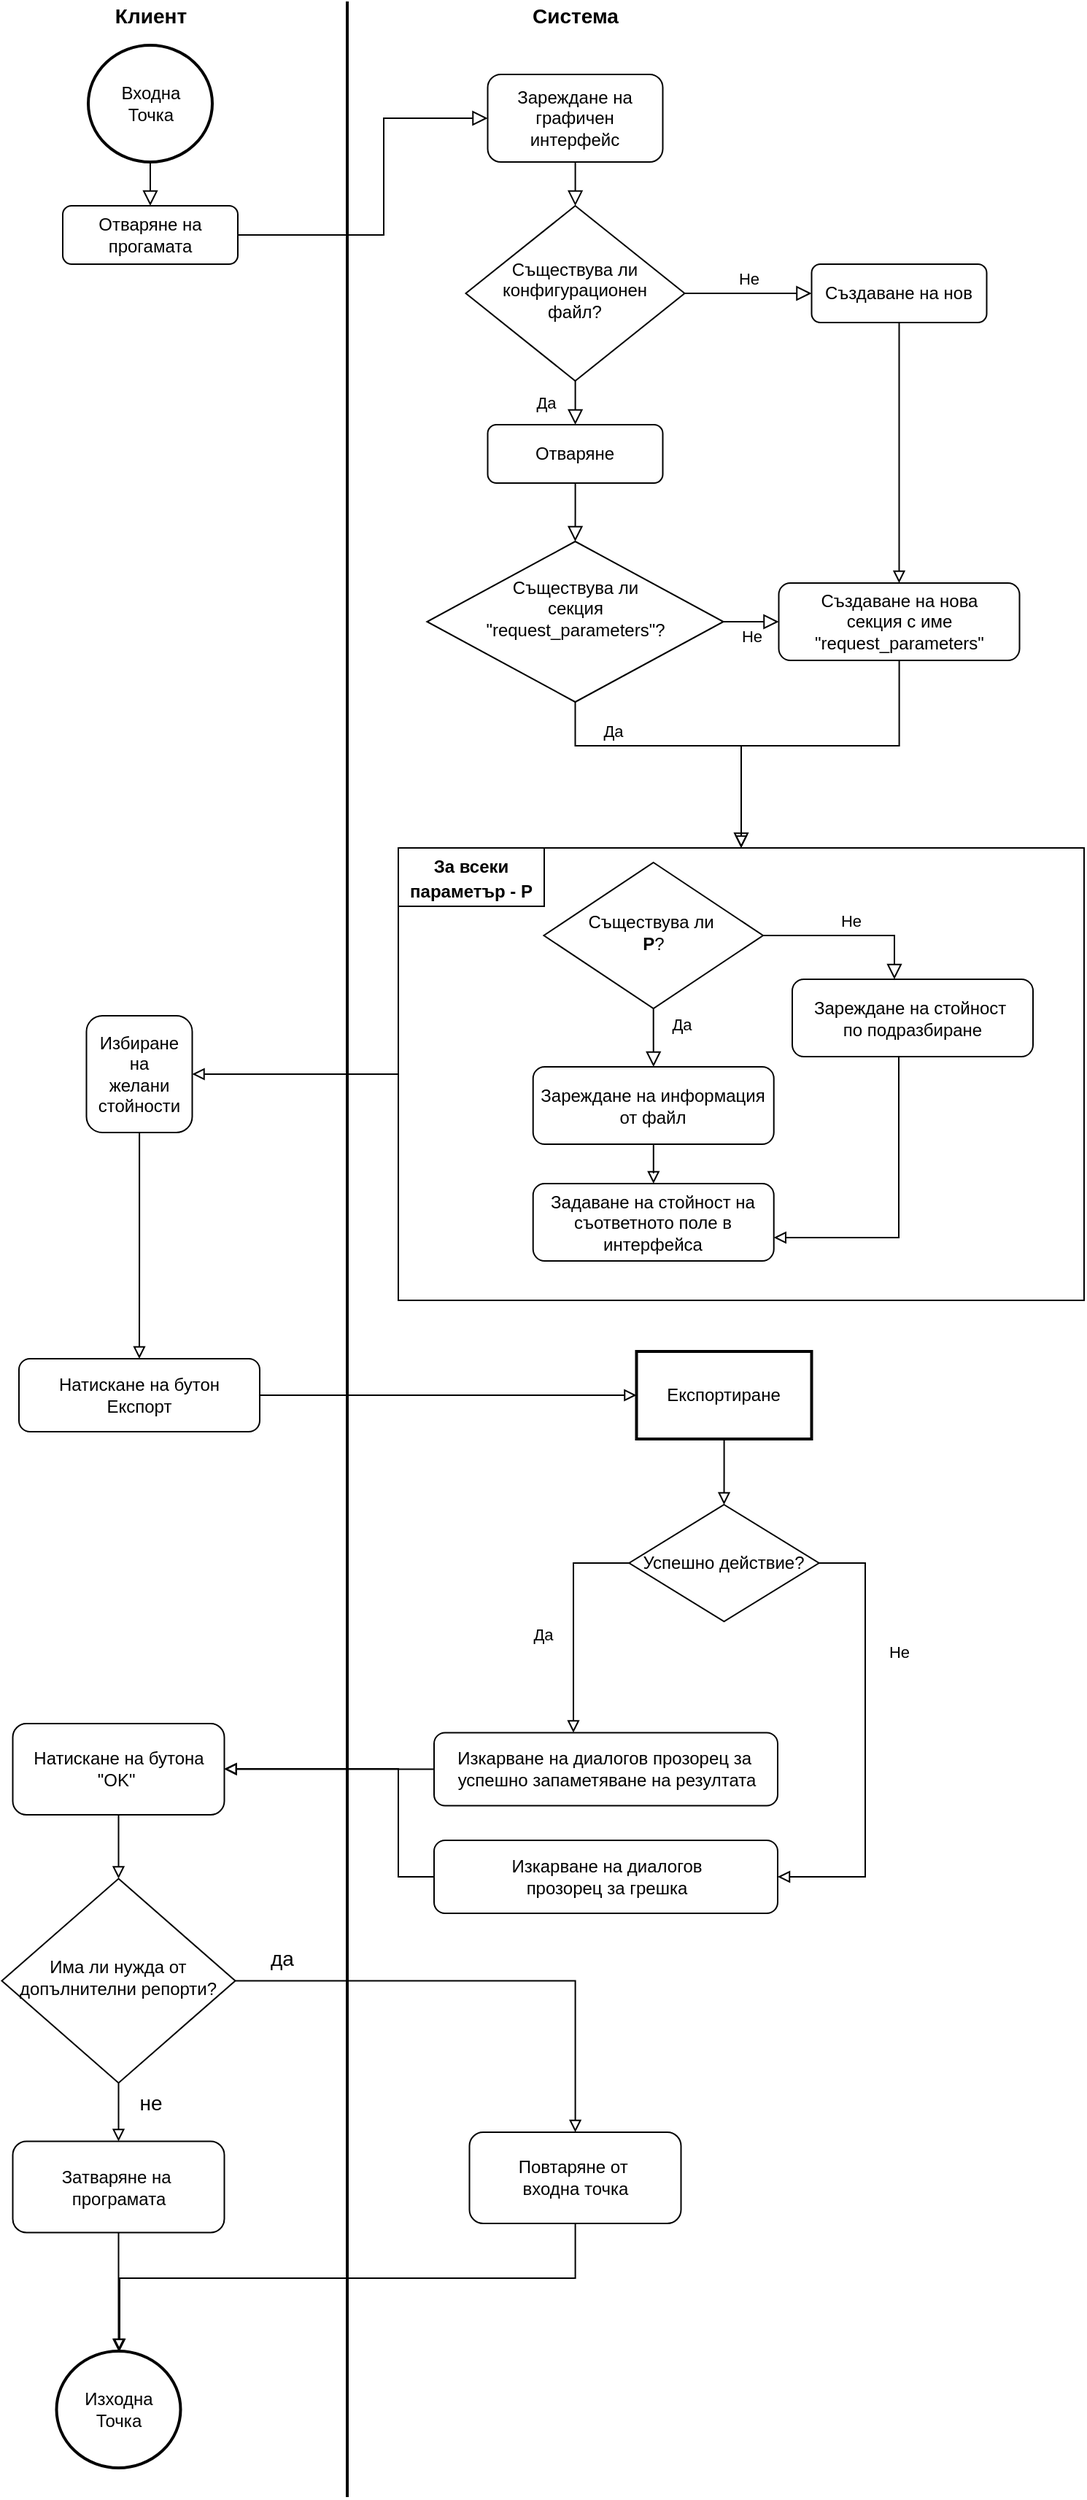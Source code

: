 <mxfile version="16.5.6" type="device"><diagram id="C5RBs43oDa-KdzZeNtuy" name="Page-1"><mxGraphModel dx="978" dy="470" grid="1" gridSize="10" guides="1" tooltips="1" connect="1" arrows="1" fold="1" page="1" pageScale="1" pageWidth="827" pageHeight="1169" math="0" shadow="0"><root><mxCell id="WIyWlLk6GJQsqaUBKTNV-0"/><mxCell id="WIyWlLk6GJQsqaUBKTNV-1" parent="WIyWlLk6GJQsqaUBKTNV-0"/><mxCell id="Zt4qBcHFqbIiTB11ufBs-41" style="edgeStyle=orthogonalEdgeStyle;rounded=0;orthogonalLoop=1;jettySize=auto;html=1;endArrow=block;endFill=0;fontSize=14;" parent="WIyWlLk6GJQsqaUBKTNV-1" source="Zt4qBcHFqbIiTB11ufBs-30" target="Zt4qBcHFqbIiTB11ufBs-52" edge="1"><mxGeometry relative="1" as="geometry"><mxPoint x="200.192" y="885" as="targetPoint"/><Array as="points"/></mxGeometry></mxCell><mxCell id="Zt4qBcHFqbIiTB11ufBs-30" value="" style="rounded=0;whiteSpace=wrap;html=1;fontSize=14;" parent="WIyWlLk6GJQsqaUBKTNV-1" vertex="1"><mxGeometry x="310" y="590" width="470" height="310" as="geometry"/></mxCell><mxCell id="Zt4qBcHFqbIiTB11ufBs-31" value="&lt;font style=&quot;font-size: 12px&quot;&gt;&lt;b&gt;За всеки &lt;br&gt;параметър - P&lt;/b&gt;&lt;/font&gt;" style="rounded=0;whiteSpace=wrap;html=1;fontSize=14;" parent="WIyWlLk6GJQsqaUBKTNV-1" vertex="1"><mxGeometry x="310" y="590" width="100" height="40" as="geometry"/></mxCell><mxCell id="WIyWlLk6GJQsqaUBKTNV-2" value="" style="rounded=0;html=1;jettySize=auto;orthogonalLoop=1;fontSize=11;endArrow=block;endFill=0;endSize=8;strokeWidth=1;shadow=0;labelBackgroundColor=none;edgeStyle=orthogonalEdgeStyle;" parent="WIyWlLk6GJQsqaUBKTNV-1" source="Zt4qBcHFqbIiTB11ufBs-0" target="WIyWlLk6GJQsqaUBKTNV-3" edge="1"><mxGeometry relative="1" as="geometry"><mxPoint x="250" y="90" as="targetPoint"/></mxGeometry></mxCell><mxCell id="WIyWlLk6GJQsqaUBKTNV-3" value="Отваряне на прогамата" style="rounded=1;whiteSpace=wrap;html=1;fontSize=12;glass=0;strokeWidth=1;shadow=0;" parent="WIyWlLk6GJQsqaUBKTNV-1" vertex="1"><mxGeometry x="80" y="150" width="120" height="40" as="geometry"/></mxCell><mxCell id="Zt4qBcHFqbIiTB11ufBs-1" value="" style="rounded=0;html=1;jettySize=auto;orthogonalLoop=1;fontSize=11;endArrow=block;endFill=0;endSize=8;strokeWidth=1;shadow=0;labelBackgroundColor=none;edgeStyle=orthogonalEdgeStyle;" parent="WIyWlLk6GJQsqaUBKTNV-1" source="WIyWlLk6GJQsqaUBKTNV-3" target="Zt4qBcHFqbIiTB11ufBs-2" edge="1"><mxGeometry relative="1" as="geometry"><mxPoint x="-193.75" y="370" as="sourcePoint"/><mxPoint x="-83.75" y="370" as="targetPoint"/><Array as="points"><mxPoint x="300" y="170"/><mxPoint x="300" y="90"/></Array></mxGeometry></mxCell><mxCell id="Zt4qBcHFqbIiTB11ufBs-2" value="&lt;p class=&quot;MsoNormal&quot;&gt;&lt;span lang=&quot;BG&quot;&gt;Зареждане на&lt;br&gt;графичен интерфейс&lt;/span&gt;&lt;/p&gt;" style="rounded=1;whiteSpace=wrap;html=1;fontSize=12;glass=0;strokeWidth=1;shadow=0;" parent="WIyWlLk6GJQsqaUBKTNV-1" vertex="1"><mxGeometry x="371.25" y="60" width="120" height="60" as="geometry"/></mxCell><mxCell id="Zt4qBcHFqbIiTB11ufBs-0" value="Входна&lt;br&gt;Точка" style="strokeWidth=2;html=1;shape=mxgraph.flowchart.start_2;whiteSpace=wrap;" parent="WIyWlLk6GJQsqaUBKTNV-1" vertex="1"><mxGeometry x="97.5" y="40" width="85" height="80" as="geometry"/></mxCell><mxCell id="Zt4qBcHFqbIiTB11ufBs-5" value="" style="line;strokeWidth=2;direction=south;html=1;" parent="WIyWlLk6GJQsqaUBKTNV-1" vertex="1"><mxGeometry x="270" y="10" width="10" height="1710" as="geometry"/></mxCell><mxCell id="Zt4qBcHFqbIiTB11ufBs-6" value="Клиент" style="text;html=1;align=center;verticalAlign=middle;resizable=0;points=[];autosize=1;fontSize=14;fontStyle=1" parent="WIyWlLk6GJQsqaUBKTNV-1" vertex="1"><mxGeometry x="110" y="10" width="60" height="20" as="geometry"/></mxCell><mxCell id="Zt4qBcHFqbIiTB11ufBs-7" value="Система" style="text;html=1;align=center;verticalAlign=middle;resizable=0;points=[];autosize=1;fontStyle=1;fontSize=14;" parent="WIyWlLk6GJQsqaUBKTNV-1" vertex="1"><mxGeometry x="396.25" y="10" width="70" height="20" as="geometry"/></mxCell><mxCell id="Zt4qBcHFqbIiTB11ufBs-8" value="" style="rounded=0;html=1;jettySize=auto;orthogonalLoop=1;fontSize=11;endArrow=block;endFill=0;endSize=8;strokeWidth=1;shadow=0;labelBackgroundColor=none;edgeStyle=orthogonalEdgeStyle;" parent="WIyWlLk6GJQsqaUBKTNV-1" source="Zt4qBcHFqbIiTB11ufBs-2" target="Zt4qBcHFqbIiTB11ufBs-13" edge="1"><mxGeometry relative="1" as="geometry"><mxPoint x="431.25" y="200" as="sourcePoint"/><mxPoint x="431.25" y="250" as="targetPoint"/></mxGeometry></mxCell><mxCell id="Zt4qBcHFqbIiTB11ufBs-11" value="Да" style="rounded=0;html=1;jettySize=auto;orthogonalLoop=1;fontSize=11;endArrow=block;endFill=0;endSize=8;strokeWidth=1;shadow=0;labelBackgroundColor=none;edgeStyle=orthogonalEdgeStyle;" parent="WIyWlLk6GJQsqaUBKTNV-1" source="Zt4qBcHFqbIiTB11ufBs-13" target="Zt4qBcHFqbIiTB11ufBs-18" edge="1"><mxGeometry y="20" relative="1" as="geometry"><mxPoint as="offset"/><mxPoint x="431.25" y="390.0" as="targetPoint"/></mxGeometry></mxCell><mxCell id="Zt4qBcHFqbIiTB11ufBs-12" value="Не" style="edgeStyle=orthogonalEdgeStyle;rounded=0;html=1;jettySize=auto;orthogonalLoop=1;fontSize=11;endArrow=block;endFill=0;endSize=8;strokeWidth=1;shadow=0;labelBackgroundColor=none;" parent="WIyWlLk6GJQsqaUBKTNV-1" source="Zt4qBcHFqbIiTB11ufBs-13" target="Zt4qBcHFqbIiTB11ufBs-14" edge="1"><mxGeometry y="10" relative="1" as="geometry"><mxPoint as="offset"/></mxGeometry></mxCell><mxCell id="Zt4qBcHFqbIiTB11ufBs-13" value="Съществува ли конфигурационен &lt;br&gt;файл?" style="rhombus;whiteSpace=wrap;html=1;shadow=0;fontFamily=Helvetica;fontSize=12;align=center;strokeWidth=1;spacing=6;spacingTop=-4;" parent="WIyWlLk6GJQsqaUBKTNV-1" vertex="1"><mxGeometry x="356.25" y="150" width="150" height="120" as="geometry"/></mxCell><mxCell id="Zt4qBcHFqbIiTB11ufBs-28" style="edgeStyle=orthogonalEdgeStyle;rounded=0;orthogonalLoop=1;jettySize=auto;html=1;fontSize=14;endArrow=block;endFill=0;" parent="WIyWlLk6GJQsqaUBKTNV-1" source="Zt4qBcHFqbIiTB11ufBs-14" target="Zt4qBcHFqbIiTB11ufBs-25" edge="1"><mxGeometry relative="1" as="geometry"/></mxCell><mxCell id="Zt4qBcHFqbIiTB11ufBs-14" value="Създаване на нов" style="rounded=1;whiteSpace=wrap;html=1;fontSize=12;glass=0;strokeWidth=1;shadow=0;" parent="WIyWlLk6GJQsqaUBKTNV-1" vertex="1"><mxGeometry x="593.25" y="190" width="120" height="40" as="geometry"/></mxCell><mxCell id="Zt4qBcHFqbIiTB11ufBs-18" value="Отваряне" style="rounded=1;whiteSpace=wrap;html=1;fontSize=12;glass=0;strokeWidth=1;shadow=0;" parent="WIyWlLk6GJQsqaUBKTNV-1" vertex="1"><mxGeometry x="371.25" y="300" width="120" height="40" as="geometry"/></mxCell><mxCell id="Zt4qBcHFqbIiTB11ufBs-19" value="Съществува ли&lt;br&gt;секция&lt;br&gt;&quot;request_parameters&quot;?&lt;br&gt;&amp;nbsp;" style="rhombus;whiteSpace=wrap;html=1;shadow=0;fontFamily=Helvetica;fontSize=12;align=center;strokeWidth=1;spacing=6;spacingTop=-4;" parent="WIyWlLk6GJQsqaUBKTNV-1" vertex="1"><mxGeometry x="329.69" y="380" width="203.12" height="110" as="geometry"/></mxCell><mxCell id="Zt4qBcHFqbIiTB11ufBs-21" value="" style="rounded=0;html=1;jettySize=auto;orthogonalLoop=1;fontSize=11;endArrow=block;endFill=0;endSize=8;strokeWidth=1;shadow=0;labelBackgroundColor=none;edgeStyle=orthogonalEdgeStyle;" parent="WIyWlLk6GJQsqaUBKTNV-1" source="Zt4qBcHFqbIiTB11ufBs-18" target="Zt4qBcHFqbIiTB11ufBs-19" edge="1"><mxGeometry x="0.664" y="95" relative="1" as="geometry"><mxPoint as="offset"/><mxPoint x="441.25" y="350.0" as="sourcePoint"/><mxPoint x="441.25" y="390.0" as="targetPoint"/></mxGeometry></mxCell><mxCell id="Zt4qBcHFqbIiTB11ufBs-24" value="Не" style="edgeStyle=orthogonalEdgeStyle;rounded=0;html=1;jettySize=auto;orthogonalLoop=1;fontSize=11;endArrow=block;endFill=0;endSize=8;strokeWidth=1;shadow=0;labelBackgroundColor=none;" parent="WIyWlLk6GJQsqaUBKTNV-1" source="Zt4qBcHFqbIiTB11ufBs-19" target="Zt4qBcHFqbIiTB11ufBs-25" edge="1"><mxGeometry y="10" relative="1" as="geometry"><mxPoint as="offset"/><mxPoint x="516.25" y="290" as="sourcePoint"/><mxPoint x="556.25" y="545" as="targetPoint"/></mxGeometry></mxCell><mxCell id="sC802Q3OrIh8Bl2XOmd2-0" style="edgeStyle=orthogonalEdgeStyle;rounded=0;orthogonalLoop=1;jettySize=auto;html=1;endArrow=block;endFill=0;" edge="1" parent="WIyWlLk6GJQsqaUBKTNV-1" source="Zt4qBcHFqbIiTB11ufBs-25" target="Zt4qBcHFqbIiTB11ufBs-30"><mxGeometry relative="1" as="geometry"><Array as="points"><mxPoint x="653" y="520"/><mxPoint x="545" y="520"/></Array></mxGeometry></mxCell><mxCell id="Zt4qBcHFqbIiTB11ufBs-25" value="Създаване на нова&lt;br&gt;секция с име&lt;br&gt;&quot;request_parameters&quot;" style="rounded=1;whiteSpace=wrap;html=1;fontSize=12;glass=0;strokeWidth=1;shadow=0;" parent="WIyWlLk6GJQsqaUBKTNV-1" vertex="1"><mxGeometry x="570.75" y="408.5" width="165" height="53" as="geometry"/></mxCell><mxCell id="Zt4qBcHFqbIiTB11ufBs-38" style="edgeStyle=orthogonalEdgeStyle;rounded=0;orthogonalLoop=1;jettySize=auto;html=1;endArrow=block;endFill=0;fontSize=14;" parent="WIyWlLk6GJQsqaUBKTNV-1" source="Zt4qBcHFqbIiTB11ufBs-29" target="Zt4qBcHFqbIiTB11ufBs-37" edge="1"><mxGeometry relative="1" as="geometry"/></mxCell><mxCell id="Zt4qBcHFqbIiTB11ufBs-29" value="Зареждане на информация от файл" style="rounded=1;whiteSpace=wrap;html=1;fontSize=12;glass=0;strokeWidth=1;shadow=0;" parent="WIyWlLk6GJQsqaUBKTNV-1" vertex="1"><mxGeometry x="402.36" y="740" width="165" height="53" as="geometry"/></mxCell><mxCell id="Zt4qBcHFqbIiTB11ufBs-32" value="Да" style="rounded=0;html=1;jettySize=auto;orthogonalLoop=1;fontSize=11;endArrow=block;endFill=0;endSize=8;strokeWidth=1;shadow=0;labelBackgroundColor=none;edgeStyle=orthogonalEdgeStyle;" parent="WIyWlLk6GJQsqaUBKTNV-1" source="Zt4qBcHFqbIiTB11ufBs-19" target="Zt4qBcHFqbIiTB11ufBs-30" edge="1"><mxGeometry x="-0.475" y="10" relative="1" as="geometry"><mxPoint as="offset"/><mxPoint x="441.3" y="390" as="sourcePoint"/><mxPoint x="441.3" y="425.041" as="targetPoint"/><Array as="points"><mxPoint x="431" y="520"/><mxPoint x="545" y="520"/></Array></mxGeometry></mxCell><mxCell id="Zt4qBcHFqbIiTB11ufBs-39" style="edgeStyle=orthogonalEdgeStyle;rounded=0;orthogonalLoop=1;jettySize=auto;html=1;endArrow=block;endFill=0;fontSize=14;" parent="WIyWlLk6GJQsqaUBKTNV-1" source="Zt4qBcHFqbIiTB11ufBs-33" target="Zt4qBcHFqbIiTB11ufBs-37" edge="1"><mxGeometry relative="1" as="geometry"><Array as="points"><mxPoint x="653" y="857"/></Array></mxGeometry></mxCell><mxCell id="Zt4qBcHFqbIiTB11ufBs-33" value="Зареждане на стойност&amp;nbsp;&lt;br&gt;по подразбиране" style="rounded=1;whiteSpace=wrap;html=1;fontSize=12;glass=0;strokeWidth=1;shadow=0;" parent="WIyWlLk6GJQsqaUBKTNV-1" vertex="1"><mxGeometry x="580" y="680" width="165" height="53" as="geometry"/></mxCell><mxCell id="Zt4qBcHFqbIiTB11ufBs-34" value="Съществува ли&amp;nbsp;&lt;br&gt;&lt;b&gt;P&lt;/b&gt;?" style="rhombus;whiteSpace=wrap;html=1;shadow=0;fontFamily=Helvetica;fontSize=12;align=center;strokeWidth=1;spacing=6;spacingTop=-4;" parent="WIyWlLk6GJQsqaUBKTNV-1" vertex="1"><mxGeometry x="409.73" y="600" width="150.27" height="100" as="geometry"/></mxCell><mxCell id="Zt4qBcHFqbIiTB11ufBs-35" value="Да" style="rounded=0;html=1;jettySize=auto;orthogonalLoop=1;fontSize=11;endArrow=block;endFill=0;endSize=8;strokeWidth=1;shadow=0;labelBackgroundColor=none;edgeStyle=orthogonalEdgeStyle;" parent="WIyWlLk6GJQsqaUBKTNV-1" source="Zt4qBcHFqbIiTB11ufBs-34" target="Zt4qBcHFqbIiTB11ufBs-29" edge="1"><mxGeometry x="0.556" y="27" relative="1" as="geometry"><mxPoint x="-8" y="-20" as="offset"/><mxPoint x="441.25" y="555" as="sourcePoint"/><mxPoint x="485" y="745" as="targetPoint"/><Array as="points"/></mxGeometry></mxCell><mxCell id="Zt4qBcHFqbIiTB11ufBs-36" value="Не" style="edgeStyle=orthogonalEdgeStyle;rounded=0;html=1;jettySize=auto;orthogonalLoop=1;fontSize=11;endArrow=block;endFill=0;endSize=8;strokeWidth=1;shadow=0;labelBackgroundColor=none;" parent="WIyWlLk6GJQsqaUBKTNV-1" source="Zt4qBcHFqbIiTB11ufBs-34" target="Zt4qBcHFqbIiTB11ufBs-33" edge="1"><mxGeometry y="10" relative="1" as="geometry"><mxPoint as="offset"/><mxPoint x="521.25" y="490" as="sourcePoint"/><mxPoint x="580.75" y="490" as="targetPoint"/><Array as="points"><mxPoint x="650" y="650"/></Array></mxGeometry></mxCell><mxCell id="Zt4qBcHFqbIiTB11ufBs-37" value="Задаване на стойност на съответното поле в интерфейса" style="rounded=1;whiteSpace=wrap;html=1;fontSize=12;glass=0;strokeWidth=1;shadow=0;" parent="WIyWlLk6GJQsqaUBKTNV-1" vertex="1"><mxGeometry x="402.36" y="820" width="165" height="53" as="geometry"/></mxCell><mxCell id="Zt4qBcHFqbIiTB11ufBs-47" style="edgeStyle=orthogonalEdgeStyle;rounded=0;orthogonalLoop=1;jettySize=auto;html=1;endArrow=block;endFill=0;fontSize=14;" parent="WIyWlLk6GJQsqaUBKTNV-1" source="Zt4qBcHFqbIiTB11ufBs-43" target="sC802Q3OrIh8Bl2XOmd2-1" edge="1"><mxGeometry relative="1" as="geometry"><mxPoint x="420" y="965" as="targetPoint"/></mxGeometry></mxCell><mxCell id="Zt4qBcHFqbIiTB11ufBs-43" value="Натискане на бутон&lt;br&gt;Експорт" style="rounded=1;whiteSpace=wrap;html=1;fontSize=12;glass=0;strokeWidth=1;shadow=0;" parent="WIyWlLk6GJQsqaUBKTNV-1" vertex="1"><mxGeometry x="50" y="940" width="165" height="50" as="geometry"/></mxCell><mxCell id="Zt4qBcHFqbIiTB11ufBs-55" style="edgeStyle=orthogonalEdgeStyle;rounded=0;orthogonalLoop=1;jettySize=auto;html=1;endArrow=block;endFill=0;fontSize=14;" parent="WIyWlLk6GJQsqaUBKTNV-1" source="Zt4qBcHFqbIiTB11ufBs-52" target="Zt4qBcHFqbIiTB11ufBs-43" edge="1"><mxGeometry relative="1" as="geometry"/></mxCell><mxCell id="Zt4qBcHFqbIiTB11ufBs-52" value="Избиране&lt;br&gt;на&lt;br&gt;желани&lt;br&gt;стойности" style="rounded=1;whiteSpace=wrap;html=1;fontSize=12;glass=0;strokeWidth=1;shadow=0;" parent="WIyWlLk6GJQsqaUBKTNV-1" vertex="1"><mxGeometry x="96.25" y="705" width="72.5" height="80" as="geometry"/></mxCell><mxCell id="sC802Q3OrIh8Bl2XOmd2-15" style="edgeStyle=orthogonalEdgeStyle;rounded=0;orthogonalLoop=1;jettySize=auto;html=1;endArrow=block;endFill=0;" edge="1" parent="WIyWlLk6GJQsqaUBKTNV-1" source="sC802Q3OrIh8Bl2XOmd2-1" target="sC802Q3OrIh8Bl2XOmd2-16"><mxGeometry relative="1" as="geometry"><mxPoint x="533.25" y="1040" as="targetPoint"/></mxGeometry></mxCell><mxCell id="sC802Q3OrIh8Bl2XOmd2-1" value="Експортиране" style="rounded=0;whiteSpace=wrap;html=1;strokeWidth=2;fillColor=default;" vertex="1" parent="WIyWlLk6GJQsqaUBKTNV-1"><mxGeometry x="473.25" y="935" width="120" height="60" as="geometry"/></mxCell><mxCell id="sC802Q3OrIh8Bl2XOmd2-2" value="&lt;p class=&quot;MsoNormal&quot;&gt;Изкарване на диалогов прозорец за&amp;nbsp;&lt;br&gt;&lt;span&gt;успешно запаметяване на резултата&lt;/span&gt;&lt;/p&gt;" style="rounded=1;whiteSpace=wrap;html=1;fontSize=12;glass=0;strokeWidth=1;shadow=0;" vertex="1" parent="WIyWlLk6GJQsqaUBKTNV-1"><mxGeometry x="334.5" y="1196.25" width="235.5" height="50" as="geometry"/></mxCell><mxCell id="sC802Q3OrIh8Bl2XOmd2-3" style="edgeStyle=orthogonalEdgeStyle;rounded=0;orthogonalLoop=1;jettySize=auto;html=1;endArrow=block;endFill=0;fontSize=14;" edge="1" parent="WIyWlLk6GJQsqaUBKTNV-1" source="sC802Q3OrIh8Bl2XOmd2-4" target="sC802Q3OrIh8Bl2XOmd2-9"><mxGeometry relative="1" as="geometry"><mxPoint x="118.25" y="1296.25" as="targetPoint"/></mxGeometry></mxCell><mxCell id="sC802Q3OrIh8Bl2XOmd2-4" value="&lt;p class=&quot;MsoNormal&quot;&gt;Натискане на бутона&lt;br&gt;&lt;span&gt;&quot;OK&quot;&amp;nbsp;&lt;/span&gt;&lt;/p&gt;" style="rounded=1;whiteSpace=wrap;html=1;fontSize=12;glass=0;strokeWidth=1;shadow=0;direction=south;" vertex="1" parent="WIyWlLk6GJQsqaUBKTNV-1"><mxGeometry x="45.75" y="1190" width="145" height="62.5" as="geometry"/></mxCell><mxCell id="sC802Q3OrIh8Bl2XOmd2-5" style="edgeStyle=orthogonalEdgeStyle;rounded=0;orthogonalLoop=1;jettySize=auto;html=1;endArrow=block;endFill=0;fontSize=14;" edge="1" parent="WIyWlLk6GJQsqaUBKTNV-1" source="sC802Q3OrIh8Bl2XOmd2-2" target="sC802Q3OrIh8Bl2XOmd2-4"><mxGeometry relative="1" as="geometry"><mxPoint x="195.75" y="1221.25" as="targetPoint"/><mxPoint x="334.5" y="1221.25" as="sourcePoint"/></mxGeometry></mxCell><mxCell id="sC802Q3OrIh8Bl2XOmd2-6" value="не" style="edgeStyle=orthogonalEdgeStyle;rounded=0;orthogonalLoop=1;jettySize=auto;html=1;endArrow=block;endFill=0;fontSize=14;" edge="1" parent="WIyWlLk6GJQsqaUBKTNV-1" source="sC802Q3OrIh8Bl2XOmd2-9" target="sC802Q3OrIh8Bl2XOmd2-12"><mxGeometry x="-0.312" y="22" relative="1" as="geometry"><mxPoint as="offset"/></mxGeometry></mxCell><mxCell id="sC802Q3OrIh8Bl2XOmd2-7" style="edgeStyle=orthogonalEdgeStyle;rounded=0;orthogonalLoop=1;jettySize=auto;html=1;endArrow=block;endFill=0;fontSize=14;" edge="1" parent="WIyWlLk6GJQsqaUBKTNV-1" source="sC802Q3OrIh8Bl2XOmd2-9" target="sC802Q3OrIh8Bl2XOmd2-14"><mxGeometry relative="1" as="geometry"/></mxCell><mxCell id="sC802Q3OrIh8Bl2XOmd2-8" value="да" style="edgeLabel;html=1;align=center;verticalAlign=middle;resizable=0;points=[];fontSize=14;" vertex="1" connectable="0" parent="sC802Q3OrIh8Bl2XOmd2-7"><mxGeometry x="-0.295" y="-4" relative="1" as="geometry"><mxPoint x="-87" y="-20" as="offset"/></mxGeometry></mxCell><mxCell id="sC802Q3OrIh8Bl2XOmd2-9" value="Има ли нужда от допълнителни репорти?" style="rhombus;whiteSpace=wrap;html=1;shadow=0;fontFamily=Helvetica;fontSize=12;align=center;strokeWidth=1;spacing=6;spacingTop=-4;" vertex="1" parent="WIyWlLk6GJQsqaUBKTNV-1"><mxGeometry x="38.25" y="1296.25" width="160" height="140" as="geometry"/></mxCell><mxCell id="sC802Q3OrIh8Bl2XOmd2-10" value="Изходна&lt;br&gt;Точка" style="strokeWidth=2;html=1;shape=mxgraph.flowchart.start_2;whiteSpace=wrap;" vertex="1" parent="WIyWlLk6GJQsqaUBKTNV-1"><mxGeometry x="75.75" y="1620" width="85" height="80" as="geometry"/></mxCell><mxCell id="sC802Q3OrIh8Bl2XOmd2-11" style="edgeStyle=orthogonalEdgeStyle;rounded=0;orthogonalLoop=1;jettySize=auto;html=1;endArrow=block;endFill=0;fontSize=14;" edge="1" parent="WIyWlLk6GJQsqaUBKTNV-1" source="sC802Q3OrIh8Bl2XOmd2-12" target="sC802Q3OrIh8Bl2XOmd2-10"><mxGeometry relative="1" as="geometry"/></mxCell><mxCell id="sC802Q3OrIh8Bl2XOmd2-12" value="&lt;p class=&quot;MsoNormal&quot;&gt;Затваряне на&amp;nbsp;&lt;br&gt;програмата&lt;/p&gt;" style="rounded=1;whiteSpace=wrap;html=1;fontSize=12;glass=0;strokeWidth=1;shadow=0;direction=south;" vertex="1" parent="WIyWlLk6GJQsqaUBKTNV-1"><mxGeometry x="45.75" y="1476.25" width="145" height="62.5" as="geometry"/></mxCell><mxCell id="sC802Q3OrIh8Bl2XOmd2-13" style="edgeStyle=orthogonalEdgeStyle;rounded=0;orthogonalLoop=1;jettySize=auto;html=1;endArrow=block;endFill=0;fontSize=14;" edge="1" parent="WIyWlLk6GJQsqaUBKTNV-1" source="sC802Q3OrIh8Bl2XOmd2-14" target="sC802Q3OrIh8Bl2XOmd2-10"><mxGeometry relative="1" as="geometry"><Array as="points"><mxPoint x="431" y="1570"/><mxPoint x="119" y="1570"/></Array></mxGeometry></mxCell><mxCell id="sC802Q3OrIh8Bl2XOmd2-14" value="&lt;p class=&quot;MsoNormal&quot;&gt;Повтаряне от&amp;nbsp;&lt;br&gt;входна точка&lt;/p&gt;" style="rounded=1;whiteSpace=wrap;html=1;fontSize=12;glass=0;strokeWidth=1;shadow=0;direction=south;" vertex="1" parent="WIyWlLk6GJQsqaUBKTNV-1"><mxGeometry x="358.75" y="1470" width="145" height="62.5" as="geometry"/></mxCell><mxCell id="sC802Q3OrIh8Bl2XOmd2-18" style="edgeStyle=orthogonalEdgeStyle;rounded=0;orthogonalLoop=1;jettySize=auto;html=1;endArrow=block;endFill=0;" edge="1" parent="WIyWlLk6GJQsqaUBKTNV-1" source="sC802Q3OrIh8Bl2XOmd2-16" target="sC802Q3OrIh8Bl2XOmd2-2"><mxGeometry relative="1" as="geometry"><Array as="points"><mxPoint x="430" y="1080"/></Array></mxGeometry></mxCell><mxCell id="sC802Q3OrIh8Bl2XOmd2-19" value="Да" style="edgeLabel;html=1;align=center;verticalAlign=middle;resizable=0;points=[];" vertex="1" connectable="0" parent="sC802Q3OrIh8Bl2XOmd2-18"><mxGeometry x="-0.063" relative="1" as="geometry"><mxPoint x="-21" y="14" as="offset"/></mxGeometry></mxCell><mxCell id="sC802Q3OrIh8Bl2XOmd2-20" style="edgeStyle=orthogonalEdgeStyle;rounded=0;orthogonalLoop=1;jettySize=auto;html=1;endArrow=block;endFill=0;" edge="1" parent="WIyWlLk6GJQsqaUBKTNV-1" source="sC802Q3OrIh8Bl2XOmd2-16" target="sC802Q3OrIh8Bl2XOmd2-17"><mxGeometry relative="1" as="geometry"><Array as="points"><mxPoint x="630" y="1080"/><mxPoint x="630" y="1295"/></Array></mxGeometry></mxCell><mxCell id="sC802Q3OrIh8Bl2XOmd2-21" value="Не" style="edgeLabel;html=1;align=center;verticalAlign=middle;resizable=0;points=[];" vertex="1" connectable="0" parent="sC802Q3OrIh8Bl2XOmd2-20"><mxGeometry x="-0.346" relative="1" as="geometry"><mxPoint x="23" y="-8" as="offset"/></mxGeometry></mxCell><mxCell id="sC802Q3OrIh8Bl2XOmd2-16" value="Успешно действие?" style="rhombus;whiteSpace=wrap;html=1;rounded=0;strokeWidth=1;fillColor=default;" vertex="1" parent="WIyWlLk6GJQsqaUBKTNV-1"><mxGeometry x="468.19" y="1040" width="130.13" height="80" as="geometry"/></mxCell><mxCell id="sC802Q3OrIh8Bl2XOmd2-22" style="edgeStyle=orthogonalEdgeStyle;rounded=0;orthogonalLoop=1;jettySize=auto;html=1;endArrow=block;endFill=0;" edge="1" parent="WIyWlLk6GJQsqaUBKTNV-1" source="sC802Q3OrIh8Bl2XOmd2-17" target="sC802Q3OrIh8Bl2XOmd2-4"><mxGeometry relative="1" as="geometry"><Array as="points"><mxPoint x="310" y="1295"/><mxPoint x="310" y="1221"/></Array></mxGeometry></mxCell><mxCell id="sC802Q3OrIh8Bl2XOmd2-17" value="&lt;p class=&quot;MsoNormal&quot;&gt;Изкарване на диалогов &lt;br&gt;прозорец за&amp;nbsp;грешка&lt;/p&gt;" style="rounded=1;whiteSpace=wrap;html=1;fontSize=12;glass=0;strokeWidth=1;shadow=0;" vertex="1" parent="WIyWlLk6GJQsqaUBKTNV-1"><mxGeometry x="334.5" y="1270" width="235.5" height="50" as="geometry"/></mxCell></root></mxGraphModel></diagram></mxfile>